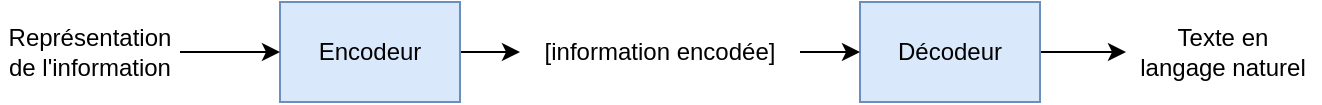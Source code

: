 <mxfile version="10.8.4"><diagram id="AXIYzHlt0PmGzlDZLH11" name="Page-1"><mxGraphModel dx="895" dy="498" grid="1" gridSize="10" guides="1" tooltips="1" connect="1" arrows="1" fold="1" page="1" pageScale="1" pageWidth="850" pageHeight="1100" math="0" shadow="0"><root><mxCell id="0"/><mxCell id="1" parent="0"/><mxCell id="NzmYJddZdzBoIpeL6jrM-10" style="edgeStyle=orthogonalEdgeStyle;rounded=0;orthogonalLoop=1;jettySize=auto;html=1;exitX=1;exitY=0.5;exitDx=0;exitDy=0;" edge="1" parent="1" source="NzmYJddZdzBoIpeL6jrM-2" target="NzmYJddZdzBoIpeL6jrM-6"><mxGeometry relative="1" as="geometry"/></mxCell><mxCell id="NzmYJddZdzBoIpeL6jrM-2" value="Décodeur" style="rounded=0;whiteSpace=wrap;html=1;fillColor=#dae8fc;strokeColor=#6c8ebf;" vertex="1" parent="1"><mxGeometry x="600" y="130" width="90" height="50" as="geometry"/></mxCell><mxCell id="NzmYJddZdzBoIpeL6jrM-8" style="edgeStyle=orthogonalEdgeStyle;rounded=0;orthogonalLoop=1;jettySize=auto;html=1;exitX=1;exitY=0.5;exitDx=0;exitDy=0;" edge="1" parent="1" source="NzmYJddZdzBoIpeL6jrM-3" target="NzmYJddZdzBoIpeL6jrM-4"><mxGeometry relative="1" as="geometry"/></mxCell><mxCell id="NzmYJddZdzBoIpeL6jrM-3" value="Encodeur" style="rounded=0;whiteSpace=wrap;html=1;fillColor=#dae8fc;strokeColor=#6c8ebf;" vertex="1" parent="1"><mxGeometry x="310" y="130" width="90" height="50" as="geometry"/></mxCell><mxCell id="NzmYJddZdzBoIpeL6jrM-9" style="edgeStyle=orthogonalEdgeStyle;rounded=0;orthogonalLoop=1;jettySize=auto;html=1;exitX=1;exitY=0.5;exitDx=0;exitDy=0;entryX=0;entryY=0.5;entryDx=0;entryDy=0;" edge="1" parent="1" source="NzmYJddZdzBoIpeL6jrM-4" target="NzmYJddZdzBoIpeL6jrM-2"><mxGeometry relative="1" as="geometry"/></mxCell><mxCell id="NzmYJddZdzBoIpeL6jrM-4" value="[information encodée]" style="text;html=1;strokeColor=none;fillColor=none;align=center;verticalAlign=middle;whiteSpace=wrap;rounded=0;" vertex="1" parent="1"><mxGeometry x="430" y="145" width="140" height="20" as="geometry"/></mxCell><mxCell id="NzmYJddZdzBoIpeL6jrM-7" style="edgeStyle=orthogonalEdgeStyle;rounded=0;orthogonalLoop=1;jettySize=auto;html=1;exitX=1;exitY=0.5;exitDx=0;exitDy=0;" edge="1" parent="1" source="NzmYJddZdzBoIpeL6jrM-5" target="NzmYJddZdzBoIpeL6jrM-3"><mxGeometry relative="1" as="geometry"/></mxCell><mxCell id="NzmYJddZdzBoIpeL6jrM-5" value="&lt;div&gt;Représentation &lt;br&gt;&lt;/div&gt;&lt;div&gt;de l'information&lt;/div&gt;" style="text;html=1;strokeColor=none;fillColor=none;align=center;verticalAlign=middle;whiteSpace=wrap;rounded=0;" vertex="1" parent="1"><mxGeometry x="170" y="145" width="90" height="20" as="geometry"/></mxCell><mxCell id="NzmYJddZdzBoIpeL6jrM-6" value="&lt;div&gt;Texte en &lt;br&gt;&lt;/div&gt;&lt;div&gt;langage naturel&lt;/div&gt;" style="text;html=1;strokeColor=none;fillColor=none;align=center;verticalAlign=middle;whiteSpace=wrap;rounded=0;" vertex="1" parent="1"><mxGeometry x="733" y="145" width="97" height="20" as="geometry"/></mxCell></root></mxGraphModel></diagram></mxfile>